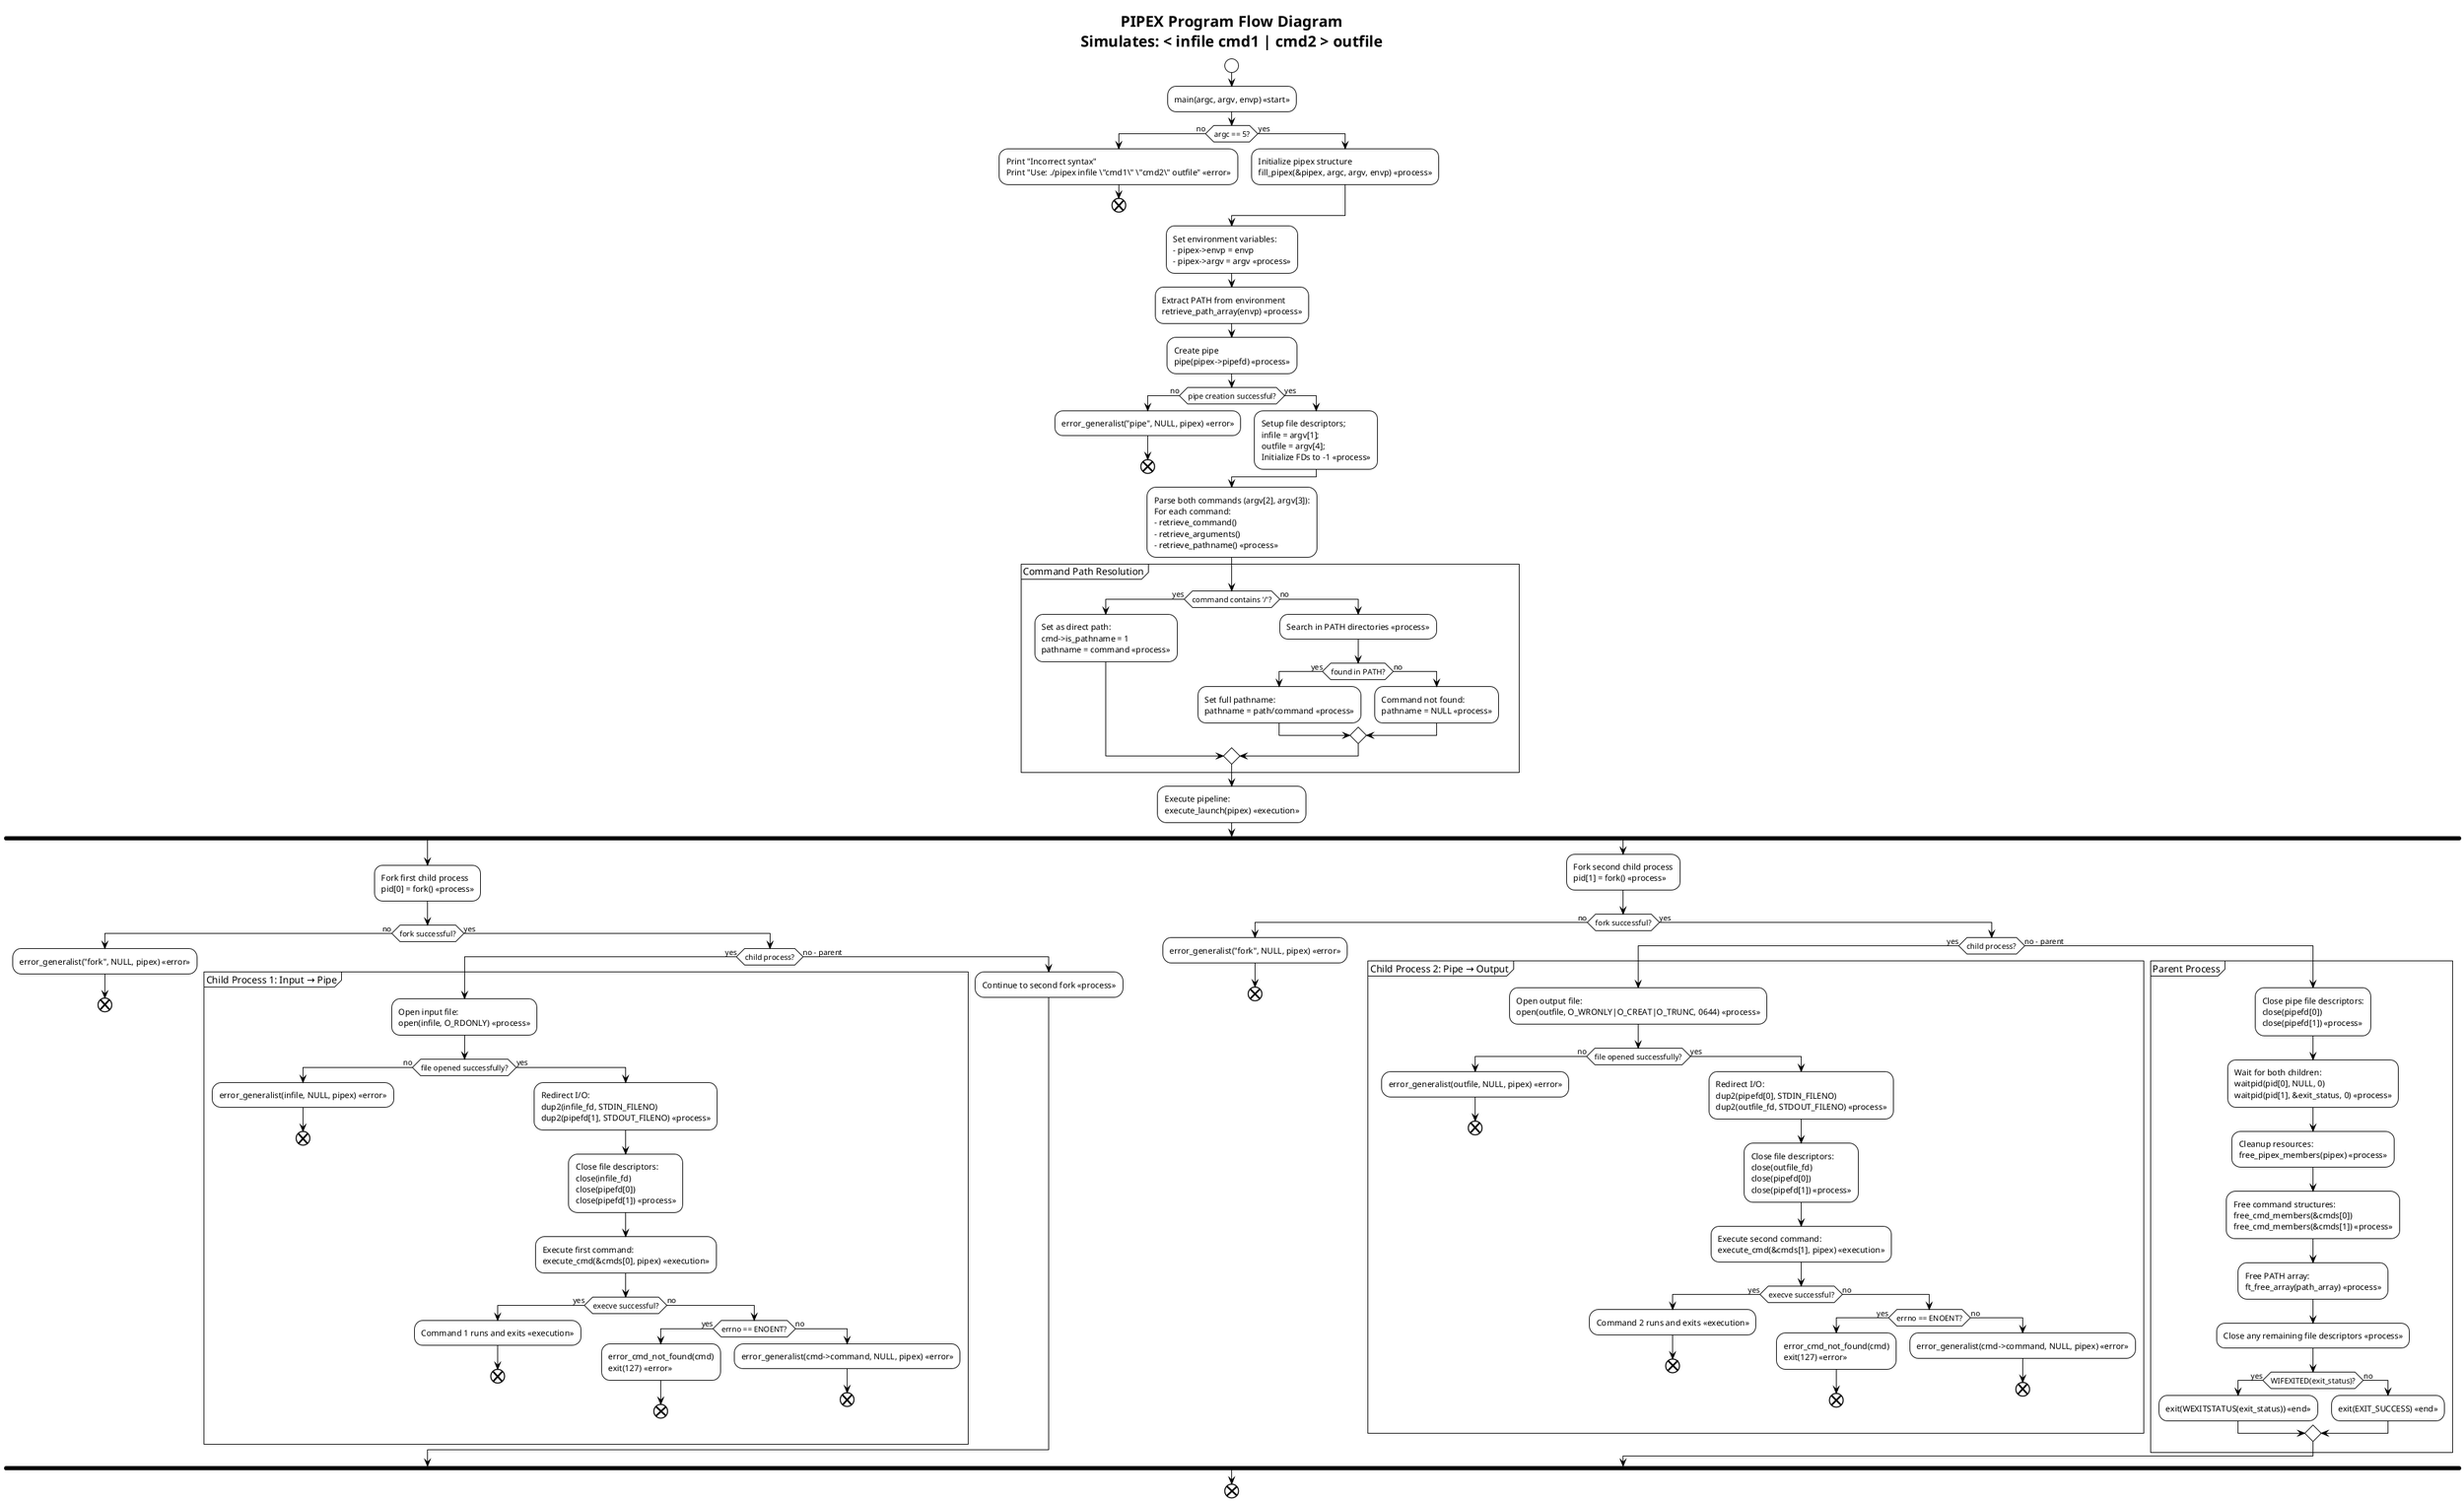 @startuml
!theme plain
skinparam backgroundColor #FFFFFF
skinparam monochrome false
skinparam shadowing false

' Define colors for different types of nodes
skinparam activity {
    BackgroundColor<<start>> #90EE90
    BorderColor<<start>> #2E8B57
    BackgroundColor<<end>> #FFB6C1
    BorderColor<<end>> #DC143C
    BackgroundColor<<process>> #ADD8E6
    BorderColor<<process>> #4682B4
    BackgroundColor<<decision>> #FFE4B5
    BorderColor<<decision>> #DEB887
    BackgroundColor<<error>> #FFB6C1
    BorderColor<<error>> #DC143C
    BackgroundColor<<execution>> #DDA0DD
    BorderColor<<execution>> #9370DB
}

title **PIPEX Program Flow Diagram**\n**Simulates: < infile cmd1 | cmd2 > outfile**

start
:main(argc, argv, envp) <<start>>;

if (argc == 5?) then (no)
    :Print "Incorrect syntax"
    Print "Use: ./pipex infile \"cmd1\" \"cmd2\" outfile" <<error>>;
    end
else (yes)
    :Initialize pipex structure
    fill_pipex(&pipex, argc, argv, envp) <<process>>;
endif

:Set environment variables:
- pipex->envp = envp
- pipex->argv = argv <<process>>;

:Extract PATH from environment
retrieve_path_array(envp) <<process>>;

:Create pipe
pipe(pipex->pipefd) <<process>>;

if (pipe creation successful?) then (no)
    :error_generalist("pipe", NULL, pipex) <<error>>;
    end
else (yes)
    :Setup file descriptors;\ninfile = argv[1];\noutfile = argv[4];\nInitialize FDs to -1 <<process>>;
endif

:Parse both commands (argv[2], argv[3]):
For each command:
- retrieve_command()
- retrieve_arguments()
- retrieve_pathname() <<process>>;

partition "Command Path Resolution" {
    if (command contains '/'?) then (yes)
        :Set as direct path:
        cmd->is_pathname = 1
        pathname = command <<process>>;
    else (no)
        :Search in PATH directories <<process>>;
        if (found in PATH?) then (yes)
            :Set full pathname:
            pathname = path/command <<process>>;
        else (no)
            :Command not found:
            pathname = NULL <<process>>;
        endif
    endif
}

:Execute pipeline:
execute_launch(pipex) <<execution>>;

fork
    :Fork first child process
    pid[0] = fork() <<process>>;
    
    if (fork successful?) then (no)
        :error_generalist("fork", NULL, pipex) <<error>>;
        end
    else (yes)
        if (child process?) then (yes)
            partition "Child Process 1: Input → Pipe" {
                :Open input file:
                open(infile, O_RDONLY) <<process>>;
                
                if (file opened successfully?) then (no)
                    :error_generalist(infile, NULL, pipex) <<error>>;
                    end
                else (yes)
                    :Redirect I/O:
                    dup2(infile_fd, STDIN_FILENO)
                    dup2(pipefd[1], STDOUT_FILENO) <<process>>;
                    
                    :Close file descriptors:
                    close(infile_fd)
                    close(pipefd[0])
                    close(pipefd[1]) <<process>>;
                    
                    :Execute first command:
                    execute_cmd(&cmds[0], pipex) <<execution>>;
                    
                    if (execve successful?) then (yes)
                        :Command 1 runs and exits <<execution>>;
                        end
                    else (no)
                        if (errno == ENOENT?) then (yes)
                            :error_cmd_not_found(cmd)
                            exit(127) <<error>>;
                            end
                        else (no)
                            :error_generalist(cmd->command, NULL, pipex) <<error>>;
                            end
                        endif
                    endif
                endif
            }
        else (no - parent)
            :Continue to second fork <<process>>;
        endif
    endif
fork again
    :Fork second child process
    pid[1] = fork() <<process>>;
    
    if (fork successful?) then (no)
        :error_generalist("fork", NULL, pipex) <<error>>;
        end
    else (yes)
        if (child process?) then (yes)
            partition "Child Process 2: Pipe → Output" {
                :Open output file:
                open(outfile, O_WRONLY|O_CREAT|O_TRUNC, 0644) <<process>>;
                
                if (file opened successfully?) then (no)
                    :error_generalist(outfile, NULL, pipex) <<error>>;
                    end
                else (yes)
                    :Redirect I/O:
                    dup2(pipefd[0], STDIN_FILENO)
                    dup2(outfile_fd, STDOUT_FILENO) <<process>>;
                    
                    :Close file descriptors:
                    close(outfile_fd)
                    close(pipefd[0])
                    close(pipefd[1]) <<process>>;
                    
                    :Execute second command:
                    execute_cmd(&cmds[1], pipex) <<execution>>;
                    
                    if (execve successful?) then (yes)
                        :Command 2 runs and exits <<execution>>;
                        end
                    else (no)
                        if (errno == ENOENT?) then (yes)
                            :error_cmd_not_found(cmd)
                            exit(127) <<error>>;
                            end
                        else (no)
                            :error_generalist(cmd->command, NULL, pipex) <<error>>;
                            end
                        endif
                    endif
                endif
            }
        else (no - parent)
            partition "Parent Process" {
                :Close pipe file descriptors:
                close(pipefd[0])
                close(pipefd[1]) <<process>>;
                
                :Wait for both children:
                waitpid(pid[0], NULL, 0)
                waitpid(pid[1], &exit_status, 0) <<process>>;
                
                :Cleanup resources:
                free_pipex_members(pipex) <<process>>;
                
                :Free command structures:
                free_cmd_members(&cmds[0])
                free_cmd_members(&cmds[1]) <<process>>;
                
                :Free PATH array:
                ft_free_array(path_array) <<process>>;
                
                :Close any remaining file descriptors <<process>>;
                
                if (WIFEXITED(exit_status)?) then (yes)
                    :exit(WEXITSTATUS(exit_status)) <<end>>;
                else (no)
                    :exit(EXIT_SUCCESS) <<end>>;
                endif
            }
        endif
    endif
end fork

end

@enduml
